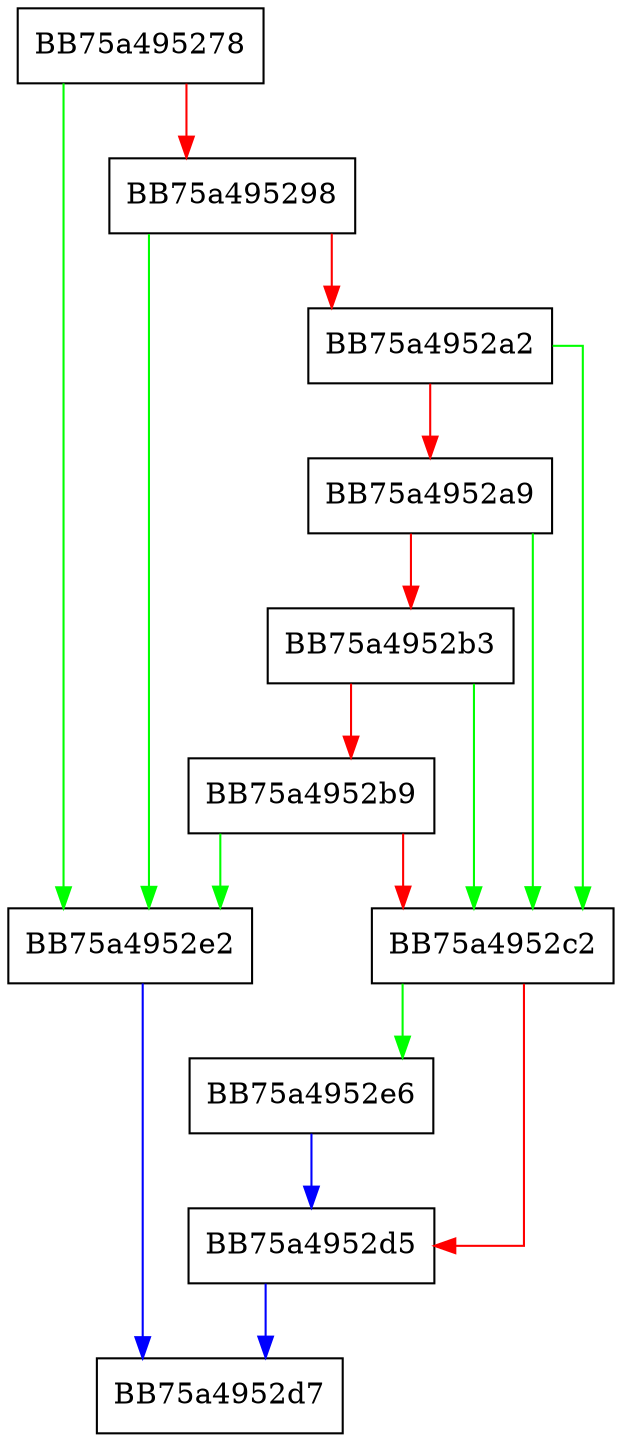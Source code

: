 digraph ShouldUseFastpath {
  node [shape="box"];
  graph [splines=ortho];
  BB75a495278 -> BB75a4952e2 [color="green"];
  BB75a495278 -> BB75a495298 [color="red"];
  BB75a495298 -> BB75a4952e2 [color="green"];
  BB75a495298 -> BB75a4952a2 [color="red"];
  BB75a4952a2 -> BB75a4952c2 [color="green"];
  BB75a4952a2 -> BB75a4952a9 [color="red"];
  BB75a4952a9 -> BB75a4952c2 [color="green"];
  BB75a4952a9 -> BB75a4952b3 [color="red"];
  BB75a4952b3 -> BB75a4952c2 [color="green"];
  BB75a4952b3 -> BB75a4952b9 [color="red"];
  BB75a4952b9 -> BB75a4952e2 [color="green"];
  BB75a4952b9 -> BB75a4952c2 [color="red"];
  BB75a4952c2 -> BB75a4952e6 [color="green"];
  BB75a4952c2 -> BB75a4952d5 [color="red"];
  BB75a4952d5 -> BB75a4952d7 [color="blue"];
  BB75a4952e2 -> BB75a4952d7 [color="blue"];
  BB75a4952e6 -> BB75a4952d5 [color="blue"];
}